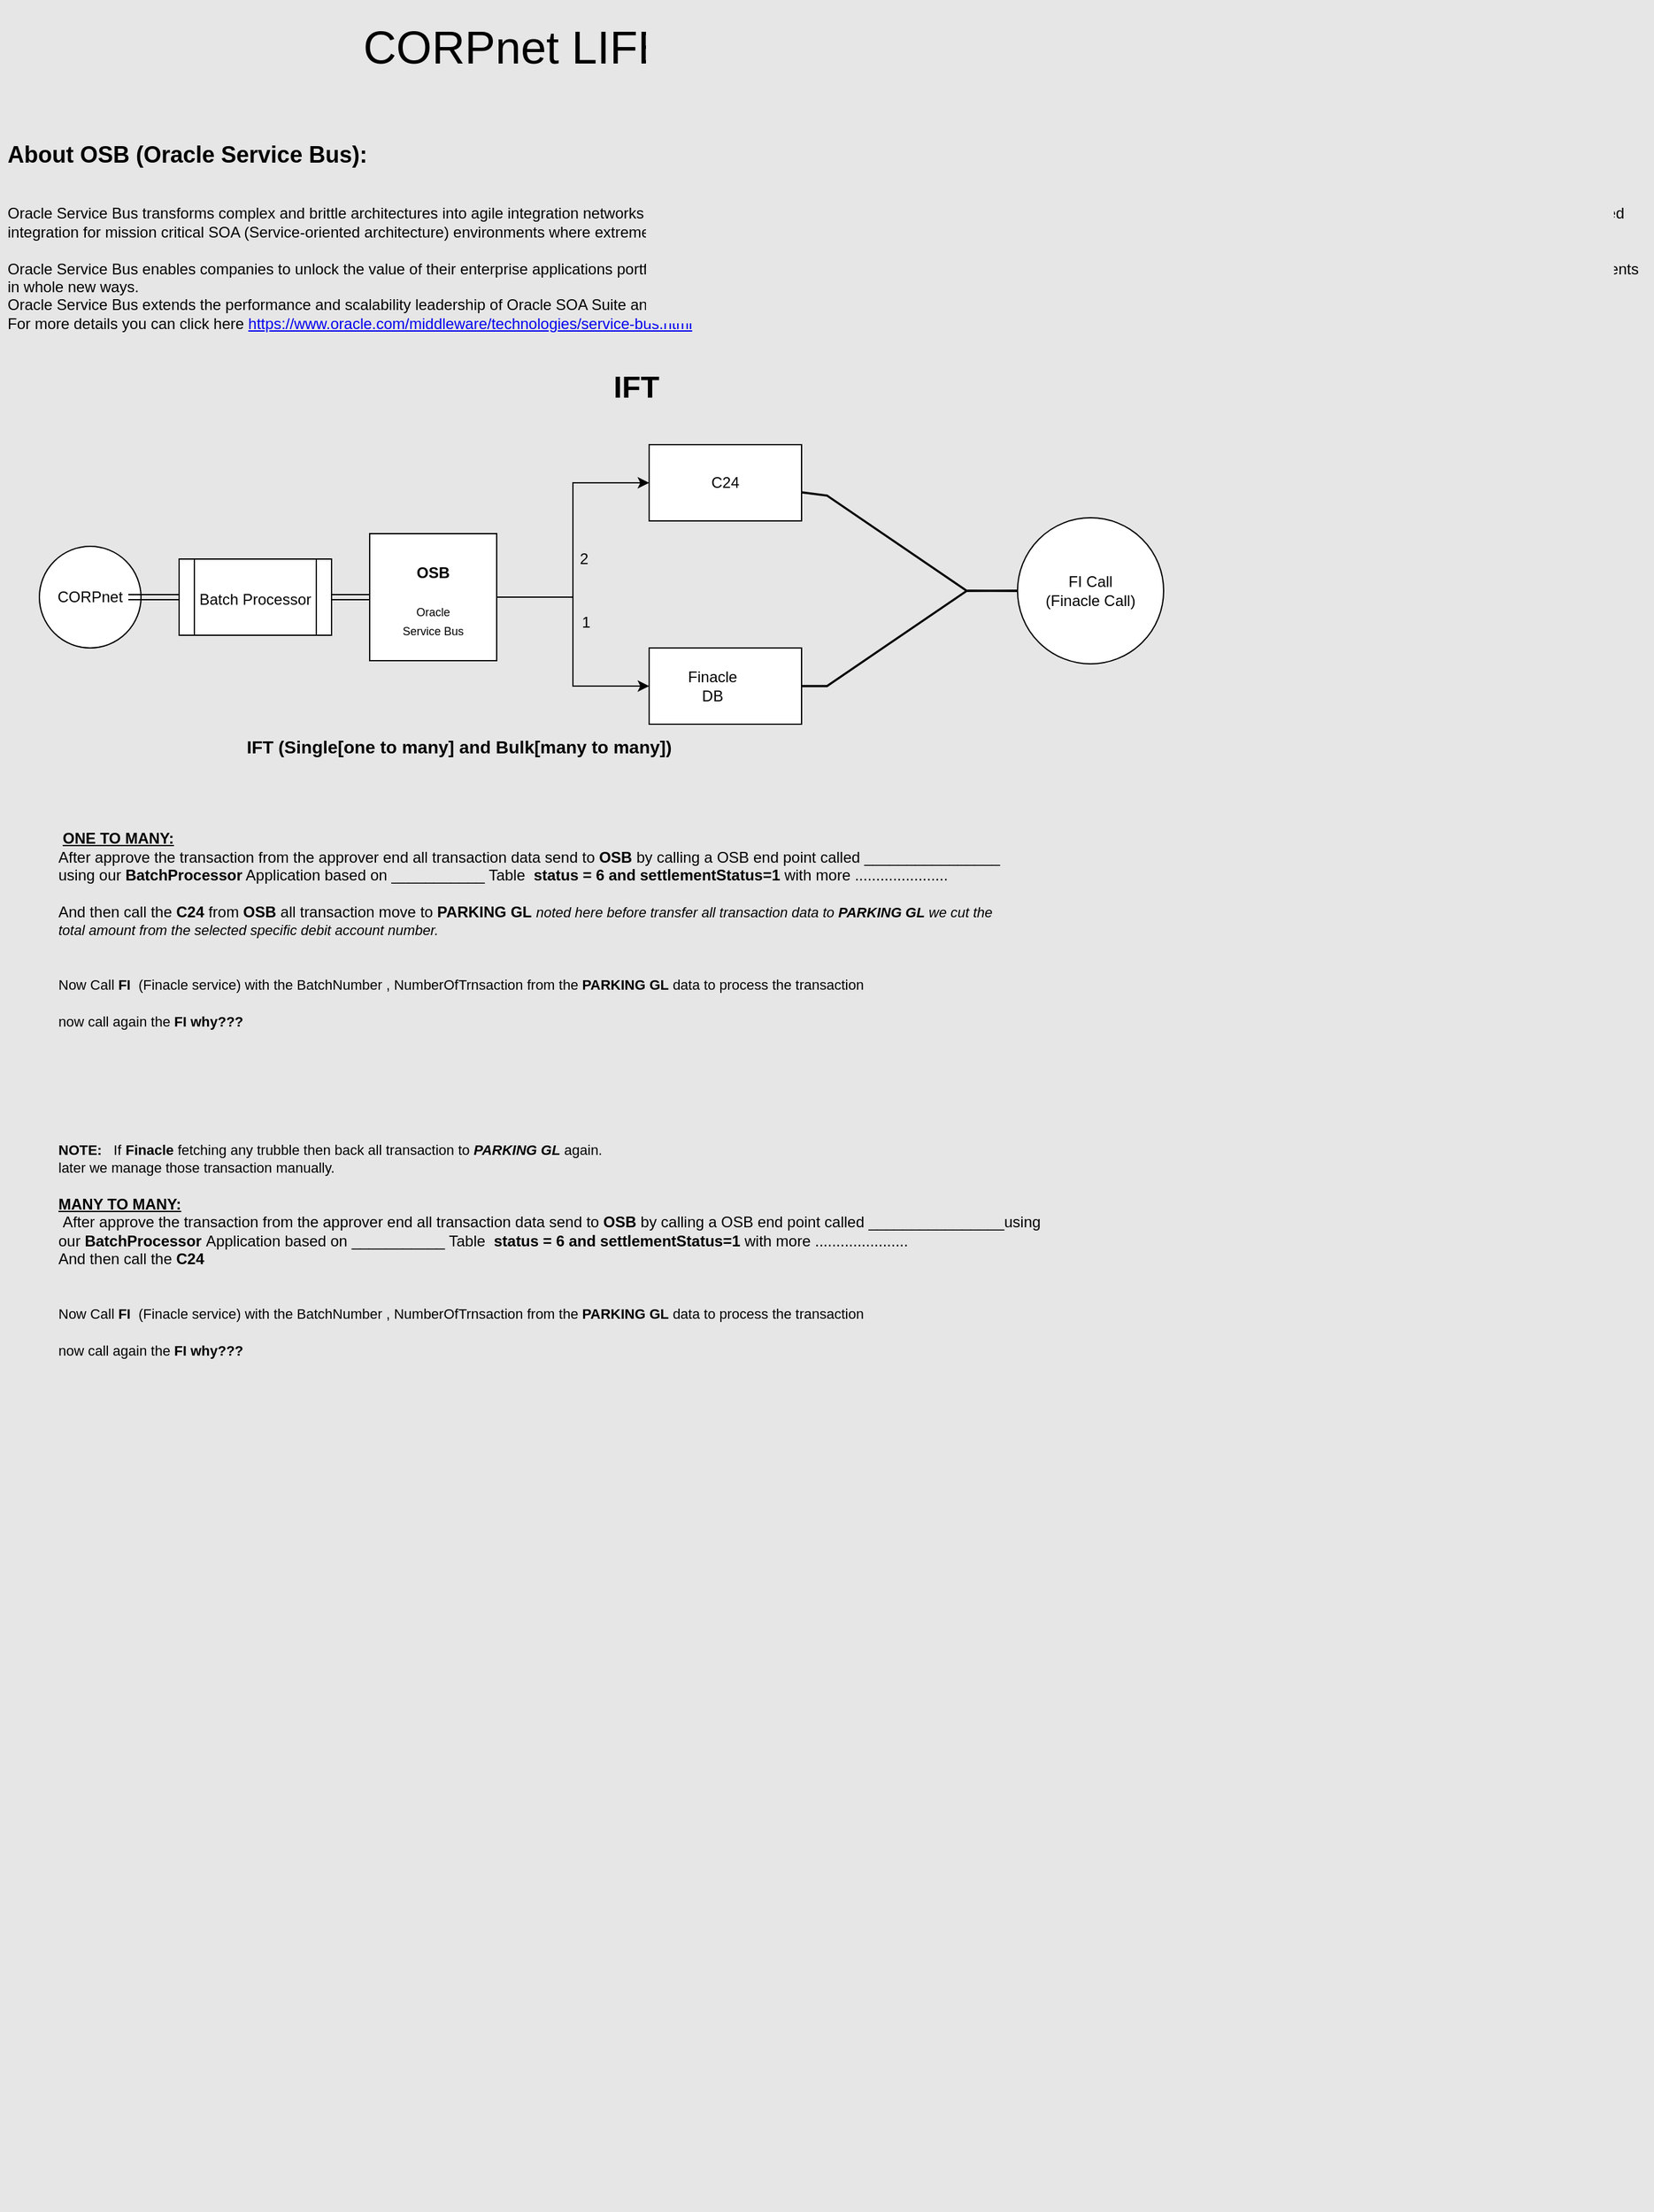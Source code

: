 <mxfile version="17.1.3" type="github">
  <diagram id="prtHgNgQTEPvFCAcTncT" name="Page-1">
    <mxGraphModel dx="1157" dy="1814" grid="1" gridSize="10" guides="1" tooltips="1" connect="1" arrows="1" fold="1" page="1" pageScale="1" pageWidth="827" pageHeight="1169" background="#E6E6E6" math="0" shadow="0">
      <root>
        <mxCell id="0" />
        <mxCell id="1" parent="0" />
        <mxCell id="cCzKmeD9UwWFpZYX1pDj-1" value="" style="ellipse;whiteSpace=wrap;html=1;aspect=fixed;" parent="1" vertex="1">
          <mxGeometry x="40" y="310" width="80" height="80" as="geometry" />
        </mxCell>
        <mxCell id="79ISSyA9FuemSsTeXrNA-17" style="edgeStyle=orthogonalEdgeStyle;shape=link;rounded=0;orthogonalLoop=1;jettySize=auto;html=1;entryX=0;entryY=0.5;entryDx=0;entryDy=0;fontSize=18;" edge="1" parent="1" source="cCzKmeD9UwWFpZYX1pDj-2" target="79ISSyA9FuemSsTeXrNA-12">
          <mxGeometry relative="1" as="geometry" />
        </mxCell>
        <mxCell id="cCzKmeD9UwWFpZYX1pDj-2" value="CORPnet" style="text;html=1;strokeColor=none;fillColor=none;align=center;verticalAlign=middle;whiteSpace=wrap;rounded=0;" parent="1" vertex="1">
          <mxGeometry x="50" y="335" width="60" height="30" as="geometry" />
        </mxCell>
        <mxCell id="cCzKmeD9UwWFpZYX1pDj-10" style="edgeStyle=orthogonalEdgeStyle;rounded=0;orthogonalLoop=1;jettySize=auto;html=1;entryX=0;entryY=0.5;entryDx=0;entryDy=0;fontSize=9;" parent="1" source="cCzKmeD9UwWFpZYX1pDj-3" target="cCzKmeD9UwWFpZYX1pDj-9" edge="1">
          <mxGeometry relative="1" as="geometry" />
        </mxCell>
        <mxCell id="cCzKmeD9UwWFpZYX1pDj-11" style="edgeStyle=orthogonalEdgeStyle;rounded=0;orthogonalLoop=1;jettySize=auto;html=1;entryX=0;entryY=0.5;entryDx=0;entryDy=0;fontSize=9;" parent="1" source="cCzKmeD9UwWFpZYX1pDj-3" target="cCzKmeD9UwWFpZYX1pDj-8" edge="1">
          <mxGeometry relative="1" as="geometry" />
        </mxCell>
        <mxCell id="cCzKmeD9UwWFpZYX1pDj-3" value="" style="whiteSpace=wrap;html=1;aspect=fixed;" parent="1" vertex="1">
          <mxGeometry x="300" y="300" width="100" height="100" as="geometry" />
        </mxCell>
        <mxCell id="cCzKmeD9UwWFpZYX1pDj-7" value="&lt;h4&gt;OSB&lt;/h4&gt;&lt;font style=&quot;font-size: 9px&quot;&gt;Oracle Service Bus&lt;/font&gt;" style="text;html=1;strokeColor=none;fillColor=none;align=center;verticalAlign=middle;whiteSpace=wrap;rounded=0;" parent="1" vertex="1">
          <mxGeometry x="320" y="335" width="60" height="20" as="geometry" />
        </mxCell>
        <mxCell id="79ISSyA9FuemSsTeXrNA-28" style="edgeStyle=none;shape=link;rounded=0;orthogonalLoop=1;jettySize=auto;html=1;exitX=1;exitY=0.5;exitDx=0;exitDy=0;labelBackgroundColor=default;fontFamily=Helvetica;fontSize=18;fontColor=default;endArrow=classic;strokeColor=default;width=0.667;" edge="1" parent="1" source="cCzKmeD9UwWFpZYX1pDj-9" target="cCzKmeD9UwWFpZYX1pDj-17">
          <mxGeometry relative="1" as="geometry">
            <Array as="points">
              <mxPoint x="660" y="420" />
              <mxPoint x="770" y="345" />
              <mxPoint x="750" y="345" />
            </Array>
          </mxGeometry>
        </mxCell>
        <mxCell id="79ISSyA9FuemSsTeXrNA-30" style="edgeStyle=none;shape=link;rounded=0;orthogonalLoop=1;jettySize=auto;html=1;labelBackgroundColor=default;fontFamily=Helvetica;fontSize=18;fontColor=default;endArrow=classic;strokeColor=default;width=0.667;" edge="1" parent="1" source="cCzKmeD9UwWFpZYX1pDj-8" target="cCzKmeD9UwWFpZYX1pDj-17">
          <mxGeometry relative="1" as="geometry">
            <Array as="points">
              <mxPoint x="660" y="270" />
              <mxPoint x="770" y="345" />
            </Array>
          </mxGeometry>
        </mxCell>
        <mxCell id="cCzKmeD9UwWFpZYX1pDj-8" value="&lt;font style=&quot;font-size: 12px&quot;&gt;C24&lt;/font&gt;" style="rounded=0;whiteSpace=wrap;html=1;fontSize=9;" parent="1" vertex="1">
          <mxGeometry x="520" y="230" width="120" height="60" as="geometry" />
        </mxCell>
        <mxCell id="cCzKmeD9UwWFpZYX1pDj-9" value="" style="rounded=0;whiteSpace=wrap;html=1;fontSize=9;" parent="1" vertex="1">
          <mxGeometry x="520" y="390" width="120" height="60" as="geometry" />
        </mxCell>
        <mxCell id="cCzKmeD9UwWFpZYX1pDj-12" value="Finacle DB" style="text;html=1;strokeColor=none;fillColor=none;align=center;verticalAlign=middle;whiteSpace=wrap;rounded=0;fontSize=12;" parent="1" vertex="1">
          <mxGeometry x="540" y="405" width="60" height="30" as="geometry" />
        </mxCell>
        <mxCell id="cCzKmeD9UwWFpZYX1pDj-13" value="1" style="text;html=1;align=center;verticalAlign=middle;resizable=0;points=[];autosize=1;strokeColor=none;fillColor=none;fontSize=12;" parent="1" vertex="1">
          <mxGeometry x="460" y="360" width="20" height="20" as="geometry" />
        </mxCell>
        <mxCell id="cCzKmeD9UwWFpZYX1pDj-14" value="&amp;nbsp; &amp;nbsp; &amp;nbsp; &amp;nbsp; 2" style="text;html=1;align=center;verticalAlign=middle;resizable=0;points=[];autosize=1;strokeColor=none;fillColor=none;fontSize=12;" parent="1" vertex="1">
          <mxGeometry x="430" y="310" width="50" height="20" as="geometry" />
        </mxCell>
        <mxCell id="cCzKmeD9UwWFpZYX1pDj-17" value="FI Call&lt;br&gt;(Finacle Call)" style="ellipse;whiteSpace=wrap;html=1;aspect=fixed;fontSize=12;" parent="1" vertex="1">
          <mxGeometry x="810" y="287.5" width="115" height="115" as="geometry" />
        </mxCell>
        <mxCell id="cCzKmeD9UwWFpZYX1pDj-25" value="&lt;div&gt;&lt;div style=&quot;text-align: center&quot;&gt;&lt;br&gt;&lt;/div&gt;&lt;div style=&quot;text-align: center&quot;&gt;&lt;b&gt;&lt;font style=&quot;font-size: 24px&quot;&gt;&lt;br&gt;&lt;/font&gt;&lt;/b&gt;&lt;/div&gt;&lt;div&gt;&lt;b&gt;&lt;span&gt;	&amp;nbsp;&lt;/span&gt;&amp;nbsp; &amp;nbsp; &amp;nbsp; &amp;nbsp; &amp;nbsp; &amp;nbsp;&amp;nbsp;&lt;u&gt;ONE TO MANY:&lt;/u&gt;&lt;/b&gt;&lt;/div&gt;&lt;blockquote style=&quot;margin: 0px 0px 0px 40px ; border: none ; padding: 0px&quot;&gt;&lt;div&gt;&lt;/div&gt;&lt;/blockquote&gt;&lt;/div&gt;&lt;blockquote style=&quot;margin: 0 0 0 40px ; border: none ; padding: 0px&quot;&gt;&lt;div&gt;&lt;div&gt;&lt;span&gt;After approve the transaction from the approver end all transaction data send to &lt;/span&gt;&lt;b&gt;OSB&lt;/b&gt;&lt;span&gt;&amp;nbsp;by calling a OSB end point called ________________&lt;/span&gt;&lt;/div&gt;&lt;/div&gt;&lt;div&gt;using our &lt;b&gt;BatchProcessor&lt;/b&gt; Application based on ___________ Table&amp;nbsp; &lt;b&gt;status = 6 and settlementStatus=1&lt;/b&gt; with more ......................&lt;/div&gt;&lt;div&gt;&lt;br&gt;&lt;/div&gt;&lt;div&gt;And then call the &lt;b&gt;C24 &lt;/b&gt;from&lt;b&gt; OSB&amp;nbsp;&lt;/b&gt;all transaction move to&amp;nbsp;&lt;b&gt;PARKING GL&lt;/b&gt;&amp;nbsp;&lt;i&gt;&lt;font style=&quot;font-size: 11px&quot;&gt;noted here before transfer all transaction data to &lt;b&gt;PARKING GL&lt;/b&gt;&amp;nbsp;we cut the&amp;nbsp;&lt;/font&gt;&lt;/i&gt;&lt;/div&gt;&lt;div&gt;&lt;i&gt;&lt;font style=&quot;font-size: 11px&quot;&gt;total amount from the selected specific debit account number.&lt;/font&gt;&lt;/i&gt;&lt;/div&gt;&lt;div&gt;&lt;i&gt;&lt;font style=&quot;font-size: 11px&quot;&gt;&lt;br&gt;&lt;/font&gt;&lt;/i&gt;&lt;/div&gt;&lt;div&gt;&lt;i&gt;&lt;font style=&quot;font-size: 11px&quot;&gt;&lt;br&gt;&lt;/font&gt;&lt;/i&gt;&lt;/div&gt;&lt;div&gt;&lt;span style=&quot;font-size: 11px&quot;&gt;Now Call &lt;b&gt;FI&amp;nbsp;&amp;nbsp;&lt;/b&gt;(Finacle service) with the BatchNumber , NumberOfTrnsaction&lt;b&gt;&amp;nbsp;&lt;/b&gt;from the&amp;nbsp;&lt;/span&gt;&lt;span&gt;&lt;font style=&quot;font-size: 11px&quot;&gt;&lt;b&gt;PARKING GL&lt;/b&gt;&lt;b style=&quot;font-style: italic&quot;&gt; &lt;/b&gt;data to process the transaction&lt;/font&gt;&lt;/span&gt;&lt;/div&gt;&lt;div&gt;&lt;span&gt;&lt;font style=&quot;font-size: 11px&quot;&gt;&lt;br&gt;&lt;/font&gt;&lt;/span&gt;&lt;/div&gt;&lt;div&gt;&lt;font style=&quot;font-size: 11px&quot;&gt;now call again the &lt;b&gt;FI why???&lt;/b&gt;&lt;/font&gt;&lt;/div&gt;&lt;div&gt;&lt;span&gt;&lt;font style=&quot;font-size: 11px&quot;&gt;&lt;b&gt;&lt;br&gt;&lt;/b&gt;&lt;/font&gt;&lt;/span&gt;&lt;/div&gt;&lt;div&gt;&lt;span&gt;&lt;font style=&quot;font-size: 11px&quot;&gt;&lt;b&gt;&lt;br&gt;&lt;/b&gt;&lt;/font&gt;&lt;/span&gt;&lt;/div&gt;&lt;div&gt;&lt;span&gt;&lt;font style=&quot;font-size: 11px&quot;&gt;&lt;b&gt;&lt;br&gt;&lt;/b&gt;&lt;/font&gt;&lt;/span&gt;&lt;/div&gt;&lt;div&gt;&lt;span&gt;&lt;font style=&quot;font-size: 11px&quot;&gt;&lt;b&gt;&lt;br&gt;&lt;/b&gt;&lt;/font&gt;&lt;/span&gt;&lt;/div&gt;&lt;div&gt;&lt;span&gt;&lt;font style=&quot;font-size: 11px&quot;&gt;&lt;b&gt;&lt;br&gt;&lt;/b&gt;&lt;/font&gt;&lt;/span&gt;&lt;/div&gt;&lt;div&gt;&lt;span&gt;&lt;font style=&quot;font-size: 11px&quot;&gt;&lt;b&gt;&lt;br&gt;&lt;/b&gt;&lt;/font&gt;&lt;/span&gt;&lt;/div&gt;&lt;div&gt;&lt;font&gt;&lt;b style=&quot;font-size: 11px&quot;&gt;NOTE:&amp;nbsp; &amp;nbsp;&lt;/b&gt;&lt;span style=&quot;font-size: 11px&quot;&gt;If&lt;/span&gt; &lt;b style=&quot;font-size: 11px&quot;&gt;Finacle&amp;nbsp;&lt;/b&gt;&lt;span style=&quot;font-size: 11px&quot;&gt;fetching&lt;b&gt; &lt;/b&gt;any t&lt;/span&gt;&lt;/font&gt;&lt;span style=&quot;font-size: 11px&quot;&gt;rubble then back all transaction to&amp;nbsp;&lt;/span&gt;&lt;span&gt;&lt;font style=&quot;font-size: 11px&quot;&gt;&lt;b style=&quot;font-style: italic&quot;&gt;PARKING GL&lt;/b&gt;&lt;i&gt;&amp;nbsp;&lt;/i&gt;again.&amp;nbsp;&lt;/font&gt;&lt;/span&gt;&lt;/div&gt;&lt;div&gt;&lt;span&gt;&lt;font style=&quot;font-size: 11px&quot;&gt;later we manage those transaction manually.&lt;i&gt;&amp;nbsp;&lt;/i&gt;&lt;/font&gt;&lt;/span&gt;&lt;/div&gt;&lt;div&gt;&lt;u&gt;&lt;b&gt;&lt;br&gt;&lt;/b&gt;&lt;/u&gt;&lt;/div&gt;&lt;div&gt;&lt;u&gt;&lt;b&gt;MANY TO MANY:&lt;/b&gt;&lt;/u&gt;&lt;br&gt;&lt;/div&gt;&lt;div&gt;&amp;nbsp;After approve the transaction from the approver end all transaction data send to&amp;nbsp;&lt;b&gt;OSB&lt;/b&gt;&amp;nbsp;by calling a OSB end point called ________________using our&amp;nbsp;&lt;b&gt;BatchProcessor&lt;/b&gt;&amp;nbsp;Application based on ___________ &lt;span&gt;Table&amp;nbsp; &lt;b&gt;status = 6 and settlementStatus=1&lt;/b&gt; with more ......................&lt;/span&gt;&lt;/div&gt;&lt;div&gt;&lt;div&gt;And then call the&amp;nbsp;&lt;b&gt;C24&amp;nbsp;&lt;/b&gt;&lt;/div&gt;&lt;div&gt;&lt;br&gt;&lt;/div&gt;&lt;div&gt;&lt;br&gt;&lt;/div&gt;&lt;div&gt;&lt;span style=&quot;font-size: 11px&quot;&gt;Now Call&amp;nbsp;&lt;b&gt;FI&amp;nbsp;&amp;nbsp;&lt;/b&gt;(Finacle service) with the BatchNumber , NumberOfTrnsaction&lt;b&gt;&amp;nbsp;&lt;/b&gt;from the&amp;nbsp;&lt;/span&gt;&lt;font style=&quot;font-size: 11px&quot;&gt;&lt;b&gt;PARKING GL&lt;/b&gt;&lt;b style=&quot;font-style: italic&quot;&gt;&amp;nbsp;&lt;/b&gt;data to process the transaction&lt;/font&gt;&lt;/div&gt;&lt;div&gt;&lt;font style=&quot;font-size: 11px&quot;&gt;&lt;br&gt;&lt;/font&gt;&lt;/div&gt;&lt;div&gt;&lt;font style=&quot;font-size: 11px&quot;&gt;now call again the&amp;nbsp;&lt;b&gt;FI why???&lt;/b&gt;&lt;/font&gt;&lt;/div&gt;&lt;/div&gt;&lt;div&gt;&lt;font&gt;&lt;span style=&quot;font-size: 11px&quot;&gt;&amp;nbsp;&lt;/span&gt;&lt;/font&gt;&lt;/div&gt;&lt;/blockquote&gt;&lt;div&gt;&lt;b&gt;&lt;br&gt;&lt;/b&gt;&lt;/div&gt;&lt;div&gt;&lt;b&gt;&lt;br&gt;&lt;/b&gt;&lt;/div&gt;&lt;div&gt;&lt;br&gt;&lt;/div&gt;" style="text;html=1;strokeColor=none;fillColor=none;spacing=5;spacingTop=-20;overflow=hidden;rounded=0;fontSize=12;labelBackgroundColor=none;labelBorderColor=none;whiteSpace=wrap;direction=west;" parent="1" vertex="1">
          <mxGeometry x="10" y="500" width="840" height="1120" as="geometry" />
        </mxCell>
        <mxCell id="cCzKmeD9UwWFpZYX1pDj-26" value="&lt;h1&gt;&lt;span style=&quot;font-weight: normal&quot;&gt;&lt;font style=&quot;font-size: 36px&quot;&gt;CORPnet LIFE CYCLE&lt;/font&gt;&lt;/span&gt;&lt;/h1&gt;" style="text;html=1;strokeColor=none;fillColor=none;spacing=5;spacingTop=-20;whiteSpace=wrap;overflow=hidden;rounded=0;fontSize=12;align=center;" parent="1" vertex="1">
          <mxGeometry x="90" y="-110" width="780" height="50" as="geometry" />
        </mxCell>
        <mxCell id="cCzKmeD9UwWFpZYX1pDj-27" value="&lt;font style=&quot;font-size: 14px&quot;&gt;&lt;b&gt;IFT (Single[one to many] and Bulk[many to many])&lt;/b&gt;&lt;/font&gt;" style="text;html=1;align=center;verticalAlign=middle;resizable=0;points=[];autosize=1;strokeColor=none;fillColor=none;fontSize=36;" parent="1" vertex="1">
          <mxGeometry x="195" y="430" width="350" height="60" as="geometry" />
        </mxCell>
        <mxCell id="79ISSyA9FuemSsTeXrNA-1" value="&lt;h1&gt;&lt;font style=&quot;font-size: 18px&quot;&gt;About OSB (Oracle Service Bus):&lt;/font&gt;&lt;/h1&gt;&lt;div style=&quot;font-size: 12px&quot;&gt;&lt;div&gt;Oracle Service Bus transforms complex and brittle architectures into agile integration networks by connecting, virtualizing, and managing interactions between services and applications. Oracle Service Bus delivers low-cost, standards-based integration for mission critical SOA (Service-oriented architecture) environments where extreme performance, scalability and reliability are critical requirements.&lt;/div&gt;&lt;div&gt;&lt;br&gt;&lt;/div&gt;&lt;div&gt;Oracle Service Bus enables companies to unlock the value of their enterprise applications portfolio. From on-premise, to the cloud to mobile devices and to the future, Oracle Service Bus allows companies to leverage their existing investments in whole new ways.&lt;/div&gt;&lt;div&gt;Oracle Service Bus extends the performance and scalability leadership of Oracle SOA Suite and Oracle API Management.&lt;/div&gt;&lt;div&gt;For more details you can click here&amp;nbsp;&lt;a href=&quot;https://www.oracle.com/middleware/technologies/service-bus.html&quot;&gt;https://www.oracle.com/middleware/technologies/service-bus.html&lt;/a&gt;&lt;/div&gt;&lt;/div&gt;" style="text;html=1;strokeColor=none;fillColor=none;spacing=5;spacingTop=-20;whiteSpace=wrap;overflow=hidden;rounded=0;labelBackgroundColor=none;labelBorderColor=none;fontSize=18;" vertex="1" parent="1">
          <mxGeometry x="10" y="-40" width="1300" height="250" as="geometry" />
        </mxCell>
        <mxCell id="79ISSyA9FuemSsTeXrNA-4" value="&lt;b style=&quot;font-size: 12px&quot;&gt;&lt;font style=&quot;font-size: 24px&quot;&gt;IFT&lt;/font&gt;&lt;/b&gt;" style="text;html=1;strokeColor=none;fillColor=none;align=center;verticalAlign=middle;whiteSpace=wrap;rounded=0;labelBackgroundColor=none;labelBorderColor=none;fontSize=18;" vertex="1" parent="1">
          <mxGeometry x="480" y="170" width="60" height="30" as="geometry" />
        </mxCell>
        <mxCell id="79ISSyA9FuemSsTeXrNA-19" style="edgeStyle=orthogonalEdgeStyle;shape=link;rounded=0;orthogonalLoop=1;jettySize=auto;html=1;exitX=1;exitY=0.5;exitDx=0;exitDy=0;entryX=0;entryY=0.5;entryDx=0;entryDy=0;labelBackgroundColor=default;fontFamily=Helvetica;fontSize=18;fontColor=default;endArrow=classic;strokeColor=default;" edge="1" parent="1" source="79ISSyA9FuemSsTeXrNA-12" target="cCzKmeD9UwWFpZYX1pDj-3">
          <mxGeometry relative="1" as="geometry" />
        </mxCell>
        <mxCell id="79ISSyA9FuemSsTeXrNA-12" value="&lt;font style=&quot;font-size: 12px&quot;&gt;Batch Processor&lt;/font&gt;" style="shape=process;whiteSpace=wrap;html=1;backgroundOutline=1;rounded=0;labelBackgroundColor=none;labelBorderColor=none;fontSize=18;" vertex="1" parent="1">
          <mxGeometry x="150" y="320" width="120" height="60" as="geometry" />
        </mxCell>
      </root>
    </mxGraphModel>
  </diagram>
</mxfile>

